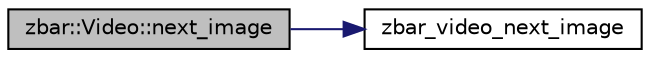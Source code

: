 digraph G
{
  edge [fontname="Helvetica",fontsize="10",labelfontname="Helvetica",labelfontsize="10"];
  node [fontname="Helvetica",fontsize="10",shape=record];
  rankdir=LR;
  Node1 [label="zbar::Video::next_image",height=0.2,width=0.4,color="black", fillcolor="grey75", style="filled" fontcolor="black"];
  Node1 -> Node2 [color="midnightblue",fontsize="10",style="solid"];
  Node2 [label="zbar_video_next_image",height=0.2,width=0.4,color="black", fillcolor="white", style="filled",URL="$zbar_8h.html#ab176b716430856acd5aaf654400f2846"];
}
